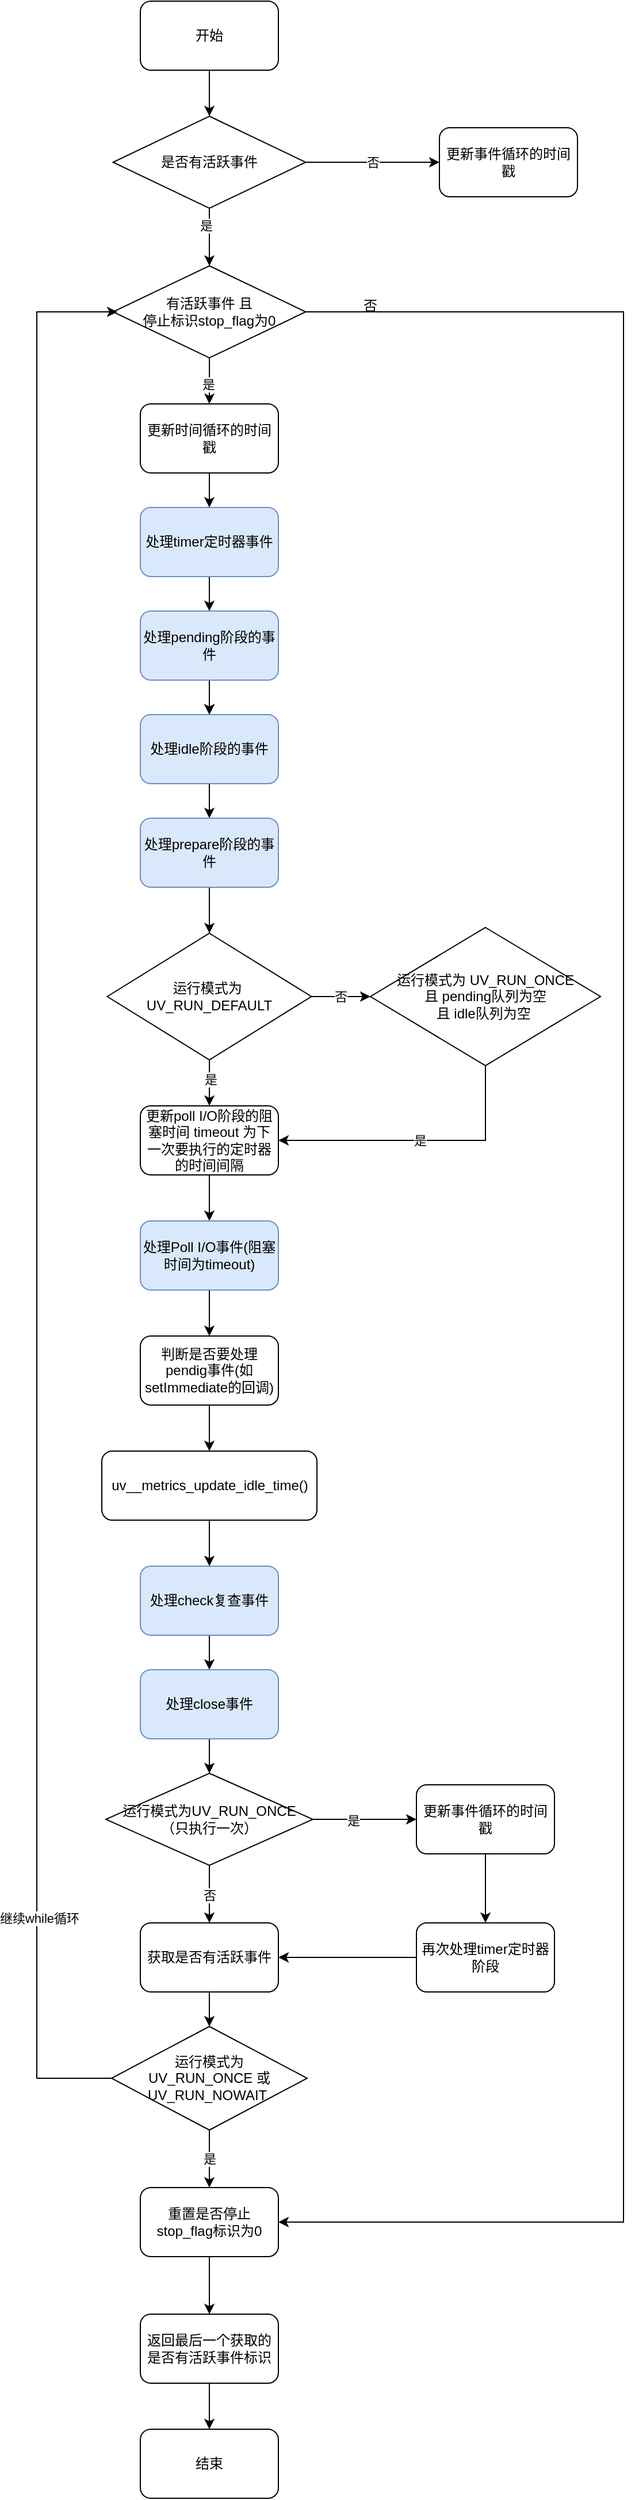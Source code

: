 <mxfile version="21.1.8" type="device">
  <diagram name="第 1 页" id="ADfEFEtJtYdmAq2Q_GQ2">
    <mxGraphModel dx="1590" dy="773" grid="1" gridSize="10" guides="1" tooltips="1" connect="1" arrows="1" fold="1" page="1" pageScale="1" pageWidth="3300" pageHeight="4681" math="0" shadow="0">
      <root>
        <mxCell id="0" />
        <mxCell id="1" parent="0" />
        <mxCell id="5RAszOe3eUrC5-QukcwQ-4" value="" style="edgeStyle=orthogonalEdgeStyle;rounded=0;orthogonalLoop=1;jettySize=auto;html=1;entryX=0.5;entryY=0;entryDx=0;entryDy=0;" parent="1" source="5RAszOe3eUrC5-QukcwQ-1" edge="1" target="5RAszOe3eUrC5-QukcwQ-10">
          <mxGeometry relative="1" as="geometry">
            <mxPoint x="590" y="300" as="targetPoint" />
          </mxGeometry>
        </mxCell>
        <mxCell id="5RAszOe3eUrC5-QukcwQ-1" value="开始" style="rounded=1;whiteSpace=wrap;html=1;" parent="1" vertex="1">
          <mxGeometry x="530" y="190" width="120" height="60" as="geometry" />
        </mxCell>
        <mxCell id="5RAszOe3eUrC5-QukcwQ-7" value="否" style="edgeStyle=orthogonalEdgeStyle;rounded=0;orthogonalLoop=1;jettySize=auto;html=1;exitX=1;exitY=0.5;exitDx=0;exitDy=0;" parent="1" source="5RAszOe3eUrC5-QukcwQ-10" target="5RAszOe3eUrC5-QukcwQ-6" edge="1">
          <mxGeometry relative="1" as="geometry">
            <mxPoint x="645" y="330" as="sourcePoint" />
          </mxGeometry>
        </mxCell>
        <mxCell id="5RAszOe3eUrC5-QukcwQ-6" value="更新事件循环的时间戳" style="rounded=1;whiteSpace=wrap;html=1;" parent="1" vertex="1">
          <mxGeometry x="790" y="300" width="120" height="60" as="geometry" />
        </mxCell>
        <mxCell id="5RAszOe3eUrC5-QukcwQ-8" value="" style="endArrow=classic;html=1;rounded=0;exitX=0.5;exitY=1;exitDx=0;exitDy=0;entryX=0.5;entryY=0;entryDx=0;entryDy=0;" parent="1" edge="1" target="5RAszOe3eUrC5-QukcwQ-12" source="5RAszOe3eUrC5-QukcwQ-10">
          <mxGeometry width="50" height="50" relative="1" as="geometry">
            <mxPoint x="590" y="370" as="sourcePoint" />
            <mxPoint x="600" y="417" as="targetPoint" />
          </mxGeometry>
        </mxCell>
        <mxCell id="5RAszOe3eUrC5-QukcwQ-11" value="是" style="edgeLabel;html=1;align=center;verticalAlign=middle;resizable=0;points=[];" parent="5RAszOe3eUrC5-QukcwQ-8" vertex="1" connectable="0">
          <mxGeometry x="-0.408" y="-3" relative="1" as="geometry">
            <mxPoint as="offset" />
          </mxGeometry>
        </mxCell>
        <mxCell id="5RAszOe3eUrC5-QukcwQ-10" value="是否有活跃事件" style="rhombus;whiteSpace=wrap;html=1;" parent="1" vertex="1">
          <mxGeometry x="506.25" y="290" width="167.5" height="80" as="geometry" />
        </mxCell>
        <mxCell id="5RAszOe3eUrC5-QukcwQ-16" value="" style="edgeStyle=orthogonalEdgeStyle;rounded=0;orthogonalLoop=1;jettySize=auto;html=1;" parent="1" source="5RAszOe3eUrC5-QukcwQ-12" target="5RAszOe3eUrC5-QukcwQ-15" edge="1">
          <mxGeometry relative="1" as="geometry" />
        </mxCell>
        <mxCell id="6ddtjJui4NMtD0fN8QrN-6" value="是" style="edgeLabel;html=1;align=center;verticalAlign=middle;resizable=0;points=[];" vertex="1" connectable="0" parent="5RAszOe3eUrC5-QukcwQ-16">
          <mxGeometry x="-0.068" y="-1" relative="1" as="geometry">
            <mxPoint y="4" as="offset" />
          </mxGeometry>
        </mxCell>
        <mxCell id="5RAszOe3eUrC5-QukcwQ-12" value="有活跃事件 且 &lt;br&gt;停止标识stop_flag为0" style="rhombus;whiteSpace=wrap;html=1;" parent="1" vertex="1">
          <mxGeometry x="506.25" y="420" width="167.5" height="80" as="geometry" />
        </mxCell>
        <mxCell id="5RAszOe3eUrC5-QukcwQ-18" value="" style="edgeStyle=orthogonalEdgeStyle;rounded=0;orthogonalLoop=1;jettySize=auto;html=1;" parent="1" source="5RAszOe3eUrC5-QukcwQ-13" target="5RAszOe3eUrC5-QukcwQ-17" edge="1">
          <mxGeometry relative="1" as="geometry" />
        </mxCell>
        <mxCell id="5RAszOe3eUrC5-QukcwQ-13" value="重置是否停止stop_flag标识为0" style="rounded=1;whiteSpace=wrap;html=1;" parent="1" vertex="1">
          <mxGeometry x="530" y="2090" width="120" height="60" as="geometry" />
        </mxCell>
        <mxCell id="5RAszOe3eUrC5-QukcwQ-22" value="" style="edgeStyle=orthogonalEdgeStyle;rounded=0;orthogonalLoop=1;jettySize=auto;html=1;" parent="1" source="5RAszOe3eUrC5-QukcwQ-15" target="5RAszOe3eUrC5-QukcwQ-21" edge="1">
          <mxGeometry relative="1" as="geometry" />
        </mxCell>
        <mxCell id="5RAszOe3eUrC5-QukcwQ-15" value="更新时间循环的时间戳" style="rounded=1;whiteSpace=wrap;html=1;" parent="1" vertex="1">
          <mxGeometry x="530" y="540" width="120" height="60" as="geometry" />
        </mxCell>
        <mxCell id="5RAszOe3eUrC5-QukcwQ-20" value="" style="edgeStyle=orthogonalEdgeStyle;rounded=0;orthogonalLoop=1;jettySize=auto;html=1;" parent="1" source="5RAszOe3eUrC5-QukcwQ-17" target="5RAszOe3eUrC5-QukcwQ-19" edge="1">
          <mxGeometry relative="1" as="geometry" />
        </mxCell>
        <mxCell id="5RAszOe3eUrC5-QukcwQ-17" value="返回最后一个获取的是否有活跃事件标识" style="rounded=1;whiteSpace=wrap;html=1;" parent="1" vertex="1">
          <mxGeometry x="530" y="2200" width="120" height="60" as="geometry" />
        </mxCell>
        <mxCell id="5RAszOe3eUrC5-QukcwQ-19" value="结束" style="rounded=1;whiteSpace=wrap;html=1;" parent="1" vertex="1">
          <mxGeometry x="530" y="2300" width="120" height="60" as="geometry" />
        </mxCell>
        <mxCell id="5RAszOe3eUrC5-QukcwQ-24" value="" style="edgeStyle=orthogonalEdgeStyle;rounded=0;orthogonalLoop=1;jettySize=auto;html=1;" parent="1" source="5RAszOe3eUrC5-QukcwQ-21" target="5RAszOe3eUrC5-QukcwQ-23" edge="1">
          <mxGeometry relative="1" as="geometry" />
        </mxCell>
        <mxCell id="5RAszOe3eUrC5-QukcwQ-21" value="处理timer定时器事件" style="rounded=1;whiteSpace=wrap;html=1;fillColor=#dae8fc;strokeColor=#6c8ebf;" parent="1" vertex="1">
          <mxGeometry x="530" y="630" width="120" height="60" as="geometry" />
        </mxCell>
        <mxCell id="5RAszOe3eUrC5-QukcwQ-26" value="" style="edgeStyle=orthogonalEdgeStyle;rounded=0;orthogonalLoop=1;jettySize=auto;html=1;" parent="1" source="5RAszOe3eUrC5-QukcwQ-23" target="5RAszOe3eUrC5-QukcwQ-25" edge="1">
          <mxGeometry relative="1" as="geometry" />
        </mxCell>
        <mxCell id="5RAszOe3eUrC5-QukcwQ-29" value="" style="edgeStyle=orthogonalEdgeStyle;rounded=0;orthogonalLoop=1;jettySize=auto;html=1;" parent="1" source="5RAszOe3eUrC5-QukcwQ-23" target="5RAszOe3eUrC5-QukcwQ-25" edge="1">
          <mxGeometry relative="1" as="geometry" />
        </mxCell>
        <mxCell id="5RAszOe3eUrC5-QukcwQ-23" value="处理pending阶段的事件" style="rounded=1;whiteSpace=wrap;html=1;fillColor=#dae8fc;strokeColor=#6c8ebf;" parent="1" vertex="1">
          <mxGeometry x="530" y="720" width="120" height="60" as="geometry" />
        </mxCell>
        <mxCell id="5RAszOe3eUrC5-QukcwQ-28" value="" style="edgeStyle=orthogonalEdgeStyle;rounded=0;orthogonalLoop=1;jettySize=auto;html=1;" parent="1" source="5RAszOe3eUrC5-QukcwQ-25" target="5RAszOe3eUrC5-QukcwQ-27" edge="1">
          <mxGeometry relative="1" as="geometry" />
        </mxCell>
        <mxCell id="5RAszOe3eUrC5-QukcwQ-25" value="处理idle阶段的事件" style="rounded=1;whiteSpace=wrap;html=1;fillColor=#dae8fc;strokeColor=#6c8ebf;" parent="1" vertex="1">
          <mxGeometry x="530" y="810" width="120" height="60" as="geometry" />
        </mxCell>
        <mxCell id="5RAszOe3eUrC5-QukcwQ-33" value="" style="edgeStyle=orthogonalEdgeStyle;rounded=0;orthogonalLoop=1;jettySize=auto;html=1;" parent="1" source="5RAszOe3eUrC5-QukcwQ-27" target="5RAszOe3eUrC5-QukcwQ-32" edge="1">
          <mxGeometry relative="1" as="geometry" />
        </mxCell>
        <mxCell id="5RAszOe3eUrC5-QukcwQ-27" value="处理prepare阶段的事件" style="rounded=1;whiteSpace=wrap;html=1;fillColor=#dae8fc;strokeColor=#6c8ebf;" parent="1" vertex="1">
          <mxGeometry x="530" y="900" width="120" height="60" as="geometry" />
        </mxCell>
        <mxCell id="5RAszOe3eUrC5-QukcwQ-35" value="" style="edgeStyle=orthogonalEdgeStyle;rounded=0;orthogonalLoop=1;jettySize=auto;html=1;" parent="1" source="5RAszOe3eUrC5-QukcwQ-32" target="5RAszOe3eUrC5-QukcwQ-34" edge="1">
          <mxGeometry relative="1" as="geometry" />
        </mxCell>
        <mxCell id="5RAszOe3eUrC5-QukcwQ-36" value="是" style="edgeLabel;html=1;align=center;verticalAlign=middle;resizable=0;points=[];" parent="5RAszOe3eUrC5-QukcwQ-35" vertex="1" connectable="0">
          <mxGeometry x="-0.14" y="1" relative="1" as="geometry">
            <mxPoint as="offset" />
          </mxGeometry>
        </mxCell>
        <mxCell id="5RAszOe3eUrC5-QukcwQ-38" value="否" style="edgeStyle=orthogonalEdgeStyle;rounded=0;orthogonalLoop=1;jettySize=auto;html=1;" parent="1" source="5RAszOe3eUrC5-QukcwQ-32" target="5RAszOe3eUrC5-QukcwQ-37" edge="1">
          <mxGeometry relative="1" as="geometry" />
        </mxCell>
        <mxCell id="5RAszOe3eUrC5-QukcwQ-32" value="运行模式为&amp;nbsp;&lt;br&gt;UV_RUN_DEFAULT" style="rhombus;whiteSpace=wrap;html=1;" parent="1" vertex="1">
          <mxGeometry x="501.25" y="1000" width="177.5" height="110" as="geometry" />
        </mxCell>
        <mxCell id="5RAszOe3eUrC5-QukcwQ-47" value="" style="edgeStyle=orthogonalEdgeStyle;rounded=0;orthogonalLoop=1;jettySize=auto;html=1;" parent="1" source="5RAszOe3eUrC5-QukcwQ-34" target="5RAszOe3eUrC5-QukcwQ-46" edge="1">
          <mxGeometry relative="1" as="geometry" />
        </mxCell>
        <mxCell id="5RAszOe3eUrC5-QukcwQ-34" value="更新poll I/O阶段的阻塞时间 timeout 为下一次要执行的定时器的时间间隔" style="rounded=1;whiteSpace=wrap;html=1;" parent="1" vertex="1">
          <mxGeometry x="530" y="1150" width="120" height="60" as="geometry" />
        </mxCell>
        <mxCell id="5RAszOe3eUrC5-QukcwQ-37" value="运行模式为&amp;nbsp;UV_RUN_ONCE &lt;br&gt;且 pending队列为空 &lt;br&gt;且 idle队列为空&amp;nbsp;" style="rhombus;whiteSpace=wrap;html=1;" parent="1" vertex="1">
          <mxGeometry x="730" y="995" width="200" height="120" as="geometry" />
        </mxCell>
        <mxCell id="5RAszOe3eUrC5-QukcwQ-40" value="是" style="endArrow=classic;html=1;rounded=0;entryX=1;entryY=0.5;entryDx=0;entryDy=0;exitX=0.5;exitY=1;exitDx=0;exitDy=0;" parent="1" source="5RAszOe3eUrC5-QukcwQ-37" target="5RAszOe3eUrC5-QukcwQ-34" edge="1">
          <mxGeometry width="50" height="50" relative="1" as="geometry">
            <mxPoint x="800" y="1320" as="sourcePoint" />
            <mxPoint x="850" y="1270" as="targetPoint" />
            <Array as="points">
              <mxPoint x="830" y="1180" />
            </Array>
          </mxGeometry>
        </mxCell>
        <mxCell id="6ddtjJui4NMtD0fN8QrN-3" value="" style="edgeStyle=orthogonalEdgeStyle;rounded=0;orthogonalLoop=1;jettySize=auto;html=1;" edge="1" parent="1" source="5RAszOe3eUrC5-QukcwQ-46" target="6ddtjJui4NMtD0fN8QrN-2">
          <mxGeometry relative="1" as="geometry" />
        </mxCell>
        <mxCell id="5RAszOe3eUrC5-QukcwQ-46" value="处理Poll I/O事件(阻塞时间为timeout)" style="rounded=1;whiteSpace=wrap;html=1;fillColor=#dae8fc;strokeColor=#6c8ebf;" parent="1" vertex="1">
          <mxGeometry x="530" y="1250" width="120" height="60" as="geometry" />
        </mxCell>
        <mxCell id="5RAszOe3eUrC5-QukcwQ-52" value="" style="edgeStyle=orthogonalEdgeStyle;rounded=0;orthogonalLoop=1;jettySize=auto;html=1;" parent="1" source="5RAszOe3eUrC5-QukcwQ-49" target="5RAszOe3eUrC5-QukcwQ-51" edge="1">
          <mxGeometry relative="1" as="geometry" />
        </mxCell>
        <mxCell id="5RAszOe3eUrC5-QukcwQ-49" value="uv__metrics_update_idle_time()" style="rounded=1;whiteSpace=wrap;html=1;" parent="1" vertex="1">
          <mxGeometry x="496.5" y="1450" width="187" height="60" as="geometry" />
        </mxCell>
        <mxCell id="5RAszOe3eUrC5-QukcwQ-54" value="" style="edgeStyle=orthogonalEdgeStyle;rounded=0;orthogonalLoop=1;jettySize=auto;html=1;" parent="1" source="5RAszOe3eUrC5-QukcwQ-51" target="5RAszOe3eUrC5-QukcwQ-53" edge="1">
          <mxGeometry relative="1" as="geometry" />
        </mxCell>
        <mxCell id="5RAszOe3eUrC5-QukcwQ-51" value="处理check复查事件" style="rounded=1;whiteSpace=wrap;html=1;fillColor=#dae8fc;strokeColor=#6c8ebf;" parent="1" vertex="1">
          <mxGeometry x="530" y="1550" width="120" height="60" as="geometry" />
        </mxCell>
        <mxCell id="5RAszOe3eUrC5-QukcwQ-56" value="" style="edgeStyle=orthogonalEdgeStyle;rounded=0;orthogonalLoop=1;jettySize=auto;html=1;" parent="1" source="5RAszOe3eUrC5-QukcwQ-53" target="5RAszOe3eUrC5-QukcwQ-55" edge="1">
          <mxGeometry relative="1" as="geometry" />
        </mxCell>
        <mxCell id="5RAszOe3eUrC5-QukcwQ-53" value="处理close事件" style="rounded=1;whiteSpace=wrap;html=1;fillColor=#dae8fc;strokeColor=#6c8ebf;" parent="1" vertex="1">
          <mxGeometry x="530" y="1640" width="120" height="60" as="geometry" />
        </mxCell>
        <mxCell id="5RAszOe3eUrC5-QukcwQ-60" value="" style="edgeStyle=orthogonalEdgeStyle;rounded=0;orthogonalLoop=1;jettySize=auto;html=1;" parent="1" source="5RAszOe3eUrC5-QukcwQ-55" target="5RAszOe3eUrC5-QukcwQ-59" edge="1">
          <mxGeometry relative="1" as="geometry" />
        </mxCell>
        <mxCell id="5RAszOe3eUrC5-QukcwQ-62" value="否" style="edgeLabel;html=1;align=center;verticalAlign=middle;resizable=0;points=[];" parent="5RAszOe3eUrC5-QukcwQ-60" vertex="1" connectable="0">
          <mxGeometry x="0.037" relative="1" as="geometry">
            <mxPoint as="offset" />
          </mxGeometry>
        </mxCell>
        <mxCell id="5RAszOe3eUrC5-QukcwQ-61" value="" style="edgeStyle=orthogonalEdgeStyle;rounded=0;orthogonalLoop=1;jettySize=auto;html=1;" parent="1" source="5RAszOe3eUrC5-QukcwQ-55" target="5RAszOe3eUrC5-QukcwQ-57" edge="1">
          <mxGeometry relative="1" as="geometry" />
        </mxCell>
        <mxCell id="5RAszOe3eUrC5-QukcwQ-63" value="是" style="edgeLabel;html=1;align=center;verticalAlign=middle;resizable=0;points=[];" parent="5RAszOe3eUrC5-QukcwQ-61" vertex="1" connectable="0">
          <mxGeometry x="-0.233" relative="1" as="geometry">
            <mxPoint y="1" as="offset" />
          </mxGeometry>
        </mxCell>
        <mxCell id="5RAszOe3eUrC5-QukcwQ-55" value="运行模式为UV_RUN_ONCE&lt;br&gt;（只执行一次）" style="rhombus;whiteSpace=wrap;html=1;" parent="1" vertex="1">
          <mxGeometry x="500" y="1730" width="180" height="80" as="geometry" />
        </mxCell>
        <mxCell id="5RAszOe3eUrC5-QukcwQ-67" value="" style="edgeStyle=orthogonalEdgeStyle;rounded=0;orthogonalLoop=1;jettySize=auto;html=1;" parent="1" source="5RAszOe3eUrC5-QukcwQ-57" target="5RAszOe3eUrC5-QukcwQ-66" edge="1">
          <mxGeometry relative="1" as="geometry" />
        </mxCell>
        <mxCell id="5RAszOe3eUrC5-QukcwQ-57" value="更新事件循环的时间戳" style="rounded=1;whiteSpace=wrap;html=1;" parent="1" vertex="1">
          <mxGeometry x="770" y="1740" width="120" height="60" as="geometry" />
        </mxCell>
        <mxCell id="6ddtjJui4NMtD0fN8QrN-5" value="" style="edgeStyle=orthogonalEdgeStyle;rounded=0;orthogonalLoop=1;jettySize=auto;html=1;" edge="1" parent="1" source="5RAszOe3eUrC5-QukcwQ-59" target="5RAszOe3eUrC5-QukcwQ-69">
          <mxGeometry relative="1" as="geometry" />
        </mxCell>
        <mxCell id="5RAszOe3eUrC5-QukcwQ-59" value="获取是否有活跃事件" style="rounded=1;whiteSpace=wrap;html=1;" parent="1" vertex="1">
          <mxGeometry x="530" y="1860" width="120" height="60" as="geometry" />
        </mxCell>
        <mxCell id="5RAszOe3eUrC5-QukcwQ-68" value="" style="edgeStyle=orthogonalEdgeStyle;rounded=0;orthogonalLoop=1;jettySize=auto;html=1;" parent="1" source="5RAszOe3eUrC5-QukcwQ-66" target="5RAszOe3eUrC5-QukcwQ-59" edge="1">
          <mxGeometry relative="1" as="geometry" />
        </mxCell>
        <mxCell id="5RAszOe3eUrC5-QukcwQ-66" value="再次处理timer定时器阶段" style="rounded=1;whiteSpace=wrap;html=1;" parent="1" vertex="1">
          <mxGeometry x="770" y="1860" width="120" height="60" as="geometry" />
        </mxCell>
        <mxCell id="5RAszOe3eUrC5-QukcwQ-69" value="运行模式为&lt;br&gt;UV_RUN_ONCE 或 UV_RUN_NOWAIT&amp;nbsp;" style="rhombus;whiteSpace=wrap;html=1;" parent="1" vertex="1">
          <mxGeometry x="505" y="1950" width="170" height="90" as="geometry" />
        </mxCell>
        <mxCell id="5RAszOe3eUrC5-QukcwQ-71" value="是" style="endArrow=classic;html=1;rounded=0;exitX=0.5;exitY=1;exitDx=0;exitDy=0;entryX=0.5;entryY=0;entryDx=0;entryDy=0;" parent="1" source="5RAszOe3eUrC5-QukcwQ-69" target="5RAszOe3eUrC5-QukcwQ-13" edge="1">
          <mxGeometry width="50" height="50" relative="1" as="geometry">
            <mxPoint x="490" y="2270" as="sourcePoint" />
            <mxPoint x="880" y="2160" as="targetPoint" />
          </mxGeometry>
        </mxCell>
        <mxCell id="5RAszOe3eUrC5-QukcwQ-72" value="" style="endArrow=classic;html=1;rounded=0;exitX=0;exitY=0.5;exitDx=0;exitDy=0;" parent="1" source="5RAszOe3eUrC5-QukcwQ-69" edge="1">
          <mxGeometry width="50" height="50" relative="1" as="geometry">
            <mxPoint x="430" y="2070" as="sourcePoint" />
            <mxPoint x="510" y="460" as="targetPoint" />
            <Array as="points">
              <mxPoint x="440" y="1995" />
              <mxPoint x="440" y="460" />
            </Array>
          </mxGeometry>
        </mxCell>
        <mxCell id="5RAszOe3eUrC5-QukcwQ-73" value="继续while循环" style="edgeLabel;html=1;align=center;verticalAlign=middle;resizable=0;points=[];" parent="5RAszOe3eUrC5-QukcwQ-72" vertex="1" connectable="0">
          <mxGeometry x="-0.755" y="-2" relative="1" as="geometry">
            <mxPoint as="offset" />
          </mxGeometry>
        </mxCell>
        <mxCell id="6ddtjJui4NMtD0fN8QrN-4" value="" style="edgeStyle=orthogonalEdgeStyle;rounded=0;orthogonalLoop=1;jettySize=auto;html=1;" edge="1" parent="1" source="6ddtjJui4NMtD0fN8QrN-2" target="5RAszOe3eUrC5-QukcwQ-49">
          <mxGeometry relative="1" as="geometry" />
        </mxCell>
        <mxCell id="6ddtjJui4NMtD0fN8QrN-2" value="判断是否要处理pendig事件(如setImmediate的回调)" style="rounded=1;whiteSpace=wrap;html=1;" vertex="1" parent="1">
          <mxGeometry x="530" y="1350" width="120" height="60" as="geometry" />
        </mxCell>
        <mxCell id="6ddtjJui4NMtD0fN8QrN-11" value="" style="endArrow=classic;html=1;rounded=0;exitX=1;exitY=0.5;exitDx=0;exitDy=0;entryX=1;entryY=0.5;entryDx=0;entryDy=0;" edge="1" parent="1" source="5RAszOe3eUrC5-QukcwQ-12" target="5RAszOe3eUrC5-QukcwQ-13">
          <mxGeometry width="50" height="50" relative="1" as="geometry">
            <mxPoint x="680" y="460" as="sourcePoint" />
            <mxPoint x="830" y="2180" as="targetPoint" />
            <Array as="points">
              <mxPoint x="950" y="460" />
              <mxPoint x="950" y="2120" />
            </Array>
          </mxGeometry>
        </mxCell>
        <mxCell id="6ddtjJui4NMtD0fN8QrN-15" value="否" style="text;html=1;strokeColor=none;fillColor=none;align=center;verticalAlign=middle;whiteSpace=wrap;rounded=0;" vertex="1" parent="1">
          <mxGeometry x="700" y="440" width="60" height="30" as="geometry" />
        </mxCell>
      </root>
    </mxGraphModel>
  </diagram>
</mxfile>
